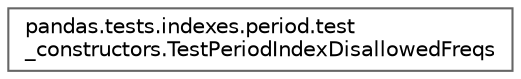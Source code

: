 digraph "Graphical Class Hierarchy"
{
 // LATEX_PDF_SIZE
  bgcolor="transparent";
  edge [fontname=Helvetica,fontsize=10,labelfontname=Helvetica,labelfontsize=10];
  node [fontname=Helvetica,fontsize=10,shape=box,height=0.2,width=0.4];
  rankdir="LR";
  Node0 [id="Node000000",label="pandas.tests.indexes.period.test\l_constructors.TestPeriodIndexDisallowedFreqs",height=0.2,width=0.4,color="grey40", fillcolor="white", style="filled",URL="$d0/dc7/classpandas_1_1tests_1_1indexes_1_1period_1_1test__constructors_1_1TestPeriodIndexDisallowedFreqs.html",tooltip=" "];
}
